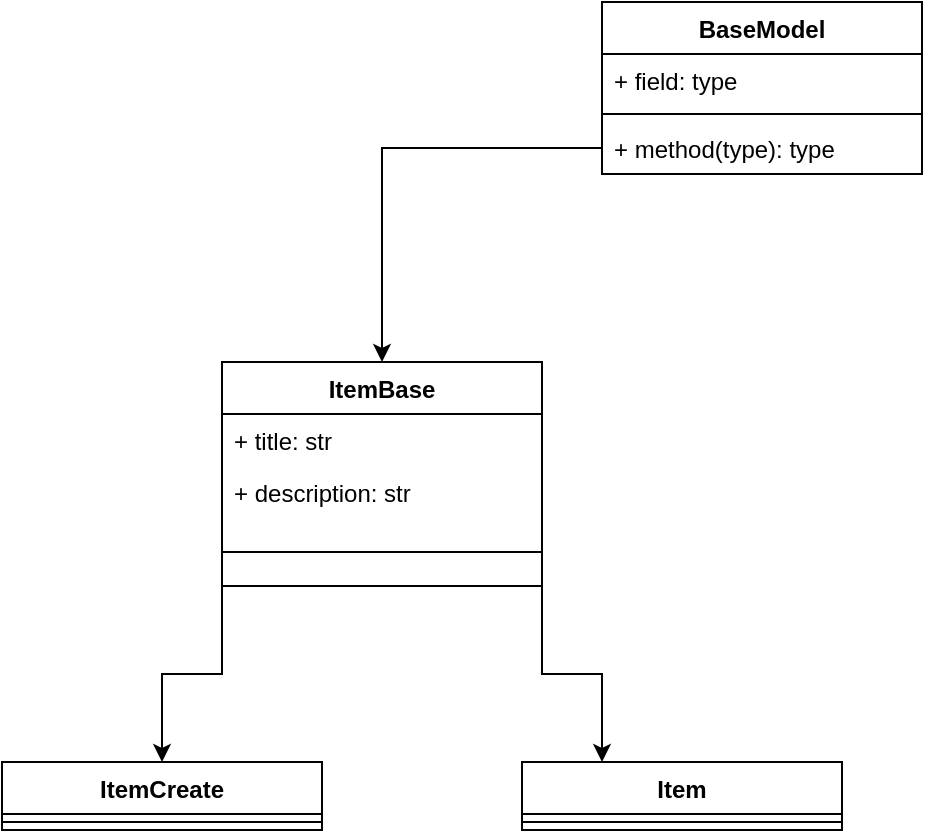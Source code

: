 <mxfile version="14.1.9" type="github">
  <diagram id="C5RBs43oDa-KdzZeNtuy" name="Page-1">
    <mxGraphModel dx="787" dy="476" grid="1" gridSize="10" guides="1" tooltips="1" connect="1" arrows="1" fold="1" page="1" pageScale="1" pageWidth="827" pageHeight="1169" math="0" shadow="0">
      <root>
        <mxCell id="WIyWlLk6GJQsqaUBKTNV-0" />
        <mxCell id="WIyWlLk6GJQsqaUBKTNV-1" parent="WIyWlLk6GJQsqaUBKTNV-0" />
        <mxCell id="ApOvJpWbaCj8Spv-7K5h-1" value="BaseModel&#xa;" style="swimlane;fontStyle=1;align=center;verticalAlign=top;childLayout=stackLayout;horizontal=1;startSize=26;horizontalStack=0;resizeParent=1;resizeParentMax=0;resizeLast=0;collapsible=1;marginBottom=0;" vertex="1" parent="WIyWlLk6GJQsqaUBKTNV-1">
          <mxGeometry x="340" y="110" width="160" height="86" as="geometry" />
        </mxCell>
        <mxCell id="ApOvJpWbaCj8Spv-7K5h-2" value="+ field: type" style="text;strokeColor=none;fillColor=none;align=left;verticalAlign=top;spacingLeft=4;spacingRight=4;overflow=hidden;rotatable=0;points=[[0,0.5],[1,0.5]];portConstraint=eastwest;" vertex="1" parent="ApOvJpWbaCj8Spv-7K5h-1">
          <mxGeometry y="26" width="160" height="26" as="geometry" />
        </mxCell>
        <mxCell id="ApOvJpWbaCj8Spv-7K5h-3" value="" style="line;strokeWidth=1;fillColor=none;align=left;verticalAlign=middle;spacingTop=-1;spacingLeft=3;spacingRight=3;rotatable=0;labelPosition=right;points=[];portConstraint=eastwest;" vertex="1" parent="ApOvJpWbaCj8Spv-7K5h-1">
          <mxGeometry y="52" width="160" height="8" as="geometry" />
        </mxCell>
        <mxCell id="ApOvJpWbaCj8Spv-7K5h-4" value="+ method(type): type" style="text;strokeColor=none;fillColor=none;align=left;verticalAlign=top;spacingLeft=4;spacingRight=4;overflow=hidden;rotatable=0;points=[[0,0.5],[1,0.5]];portConstraint=eastwest;" vertex="1" parent="ApOvJpWbaCj8Spv-7K5h-1">
          <mxGeometry y="60" width="160" height="26" as="geometry" />
        </mxCell>
        <mxCell id="ApOvJpWbaCj8Spv-7K5h-19" style="edgeStyle=orthogonalEdgeStyle;rounded=0;orthogonalLoop=1;jettySize=auto;html=1;exitX=0;exitY=1;exitDx=0;exitDy=0;entryX=0.5;entryY=0;entryDx=0;entryDy=0;" edge="1" parent="WIyWlLk6GJQsqaUBKTNV-1" source="ApOvJpWbaCj8Spv-7K5h-9" target="ApOvJpWbaCj8Spv-7K5h-17">
          <mxGeometry relative="1" as="geometry" />
        </mxCell>
        <mxCell id="ApOvJpWbaCj8Spv-7K5h-22" style="edgeStyle=orthogonalEdgeStyle;rounded=0;orthogonalLoop=1;jettySize=auto;html=1;exitX=1;exitY=1;exitDx=0;exitDy=0;entryX=0.25;entryY=0;entryDx=0;entryDy=0;" edge="1" parent="WIyWlLk6GJQsqaUBKTNV-1" source="ApOvJpWbaCj8Spv-7K5h-9" target="ApOvJpWbaCj8Spv-7K5h-20">
          <mxGeometry relative="1" as="geometry" />
        </mxCell>
        <mxCell id="ApOvJpWbaCj8Spv-7K5h-9" value="ItemBase&#xa;" style="swimlane;fontStyle=1;align=center;verticalAlign=top;childLayout=stackLayout;horizontal=1;startSize=26;horizontalStack=0;resizeParent=1;resizeParentMax=0;resizeLast=0;collapsible=1;marginBottom=0;" vertex="1" parent="WIyWlLk6GJQsqaUBKTNV-1">
          <mxGeometry x="150" y="290" width="160" height="112" as="geometry" />
        </mxCell>
        <mxCell id="ApOvJpWbaCj8Spv-7K5h-25" value="+ title: str&#xa;" style="text;strokeColor=none;fillColor=none;align=left;verticalAlign=top;spacingLeft=4;spacingRight=4;overflow=hidden;rotatable=0;points=[[0,0.5],[1,0.5]];portConstraint=eastwest;" vertex="1" parent="ApOvJpWbaCj8Spv-7K5h-9">
          <mxGeometry y="26" width="160" height="26" as="geometry" />
        </mxCell>
        <mxCell id="ApOvJpWbaCj8Spv-7K5h-26" value="+ description: str&#xa;" style="text;strokeColor=none;fillColor=none;align=left;verticalAlign=top;spacingLeft=4;spacingRight=4;overflow=hidden;rotatable=0;points=[[0,0.5],[1,0.5]];portConstraint=eastwest;" vertex="1" parent="ApOvJpWbaCj8Spv-7K5h-9">
          <mxGeometry y="52" width="160" height="26" as="geometry" />
        </mxCell>
        <mxCell id="ApOvJpWbaCj8Spv-7K5h-11" value="" style="line;strokeWidth=1;fillColor=none;align=left;verticalAlign=middle;spacingTop=-1;spacingLeft=3;spacingRight=3;rotatable=0;labelPosition=right;points=[];portConstraint=eastwest;" vertex="1" parent="ApOvJpWbaCj8Spv-7K5h-9">
          <mxGeometry y="78" width="160" height="34" as="geometry" />
        </mxCell>
        <mxCell id="ApOvJpWbaCj8Spv-7K5h-13" style="edgeStyle=orthogonalEdgeStyle;rounded=0;orthogonalLoop=1;jettySize=auto;html=1;exitX=0;exitY=0.5;exitDx=0;exitDy=0;entryX=0.5;entryY=0;entryDx=0;entryDy=0;" edge="1" parent="WIyWlLk6GJQsqaUBKTNV-1" source="ApOvJpWbaCj8Spv-7K5h-4" target="ApOvJpWbaCj8Spv-7K5h-9">
          <mxGeometry relative="1" as="geometry" />
        </mxCell>
        <mxCell id="ApOvJpWbaCj8Spv-7K5h-17" value="ItemCreate&#xa;&#xa;" style="swimlane;fontStyle=1;align=center;verticalAlign=top;childLayout=stackLayout;horizontal=1;startSize=26;horizontalStack=0;resizeParent=1;resizeParentMax=0;resizeLast=0;collapsible=1;marginBottom=0;" vertex="1" parent="WIyWlLk6GJQsqaUBKTNV-1">
          <mxGeometry x="40" y="490" width="160" height="34" as="geometry" />
        </mxCell>
        <mxCell id="ApOvJpWbaCj8Spv-7K5h-18" value="" style="line;strokeWidth=1;fillColor=none;align=left;verticalAlign=middle;spacingTop=-1;spacingLeft=3;spacingRight=3;rotatable=0;labelPosition=right;points=[];portConstraint=eastwest;" vertex="1" parent="ApOvJpWbaCj8Spv-7K5h-17">
          <mxGeometry y="26" width="160" height="8" as="geometry" />
        </mxCell>
        <mxCell id="ApOvJpWbaCj8Spv-7K5h-20" value="Item&#xa;&#xa;&#xa;" style="swimlane;fontStyle=1;align=center;verticalAlign=top;childLayout=stackLayout;horizontal=1;startSize=26;horizontalStack=0;resizeParent=1;resizeParentMax=0;resizeLast=0;collapsible=1;marginBottom=0;" vertex="1" parent="WIyWlLk6GJQsqaUBKTNV-1">
          <mxGeometry x="300" y="490" width="160" height="34" as="geometry" />
        </mxCell>
        <mxCell id="ApOvJpWbaCj8Spv-7K5h-21" value="" style="line;strokeWidth=1;fillColor=none;align=left;verticalAlign=middle;spacingTop=-1;spacingLeft=3;spacingRight=3;rotatable=0;labelPosition=right;points=[];portConstraint=eastwest;" vertex="1" parent="ApOvJpWbaCj8Spv-7K5h-20">
          <mxGeometry y="26" width="160" height="8" as="geometry" />
        </mxCell>
      </root>
    </mxGraphModel>
  </diagram>
</mxfile>
